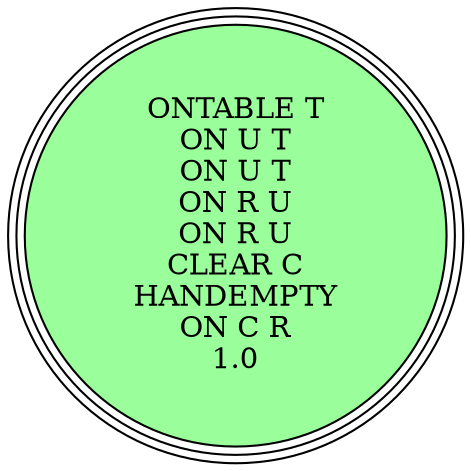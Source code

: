digraph {
"ONTABLE T\nON U T\nON U T\nON R U\nON R U\nCLEAR C\nHANDEMPTY\nON C R\n1.0\n" [shape=circle, style=filled, fillcolor=palegreen1, peripheries=3];
"ONTABLE T\nON U T\nON U T\nON R U\nON R U\nCLEAR C\nHANDEMPTY\nON C R\n1.0\n" [shape=circle, style=filled, fillcolor=palegreen1, peripheries=3];
}
